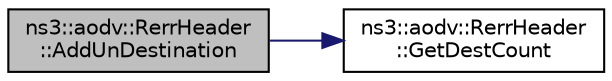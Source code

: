 digraph "ns3::aodv::RerrHeader::AddUnDestination"
{
 // LATEX_PDF_SIZE
  edge [fontname="Helvetica",fontsize="10",labelfontname="Helvetica",labelfontsize="10"];
  node [fontname="Helvetica",fontsize="10",shape=record];
  rankdir="LR";
  Node1 [label="ns3::aodv::RerrHeader\l::AddUnDestination",height=0.2,width=0.4,color="black", fillcolor="grey75", style="filled", fontcolor="black",tooltip="Add unreachable node address and its sequence number in RERR header."];
  Node1 -> Node2 [color="midnightblue",fontsize="10",style="solid",fontname="Helvetica"];
  Node2 [label="ns3::aodv::RerrHeader\l::GetDestCount",height=0.2,width=0.4,color="black", fillcolor="white", style="filled",URL="$classns3_1_1aodv_1_1_rerr_header.html#a0702bb7cd297182c9acd6d67831f99dd",tooltip=" "];
}
